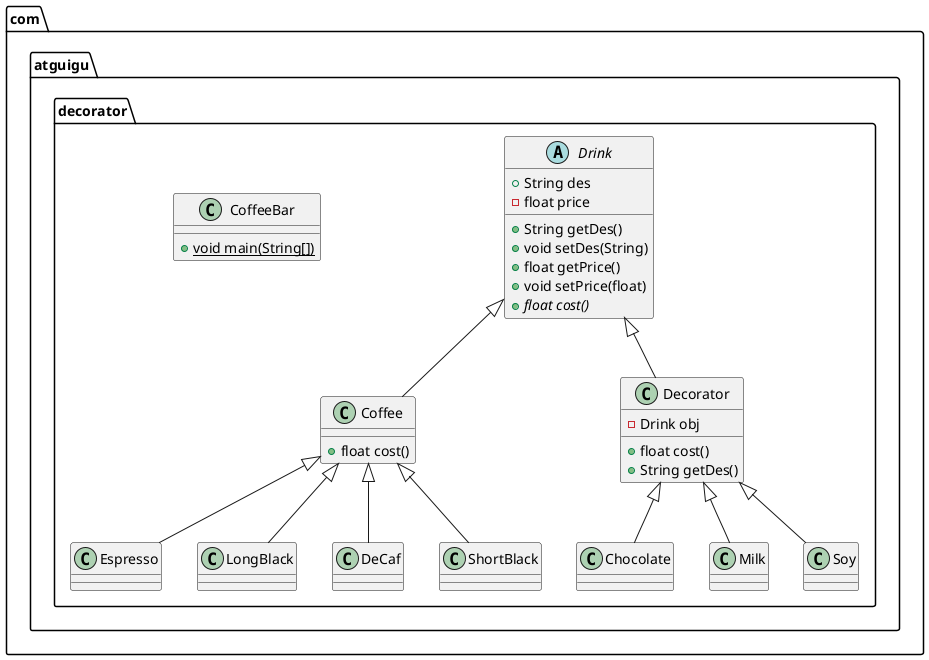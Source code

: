 @startuml
class com.atguigu.decorator.Chocolate {
}
class com.atguigu.decorator.Milk {
}
class com.atguigu.decorator.Espresso {
}
class com.atguigu.decorator.LongBlack {
}
abstract class com.atguigu.decorator.Drink {
+ String des
- float price
+ String getDes()
+ void setDes(String)
+ float getPrice()
+ void setPrice(float)
+ {abstract}float cost()
}


class com.atguigu.decorator.DeCaf {
}
class com.atguigu.decorator.ShortBlack {
}
class com.atguigu.decorator.Soy {
}
class com.atguigu.decorator.Coffee {
+ float cost()
}

class com.atguigu.decorator.CoffeeBar {
+ {static} void main(String[])
}

class com.atguigu.decorator.Decorator {
- Drink obj
+ float cost()
+ String getDes()
}




com.atguigu.decorator.Decorator <|-- com.atguigu.decorator.Chocolate
com.atguigu.decorator.Decorator <|-- com.atguigu.decorator.Milk
com.atguigu.decorator.Coffee <|-- com.atguigu.decorator.Espresso
com.atguigu.decorator.Coffee <|-- com.atguigu.decorator.LongBlack
com.atguigu.decorator.Coffee <|-- com.atguigu.decorator.DeCaf
com.atguigu.decorator.Coffee <|-- com.atguigu.decorator.ShortBlack
com.atguigu.decorator.Decorator <|-- com.atguigu.decorator.Soy
com.atguigu.decorator.Drink <|-- com.atguigu.decorator.Coffee
com.atguigu.decorator.Drink <|-- com.atguigu.decorator.Decorator
@enduml
